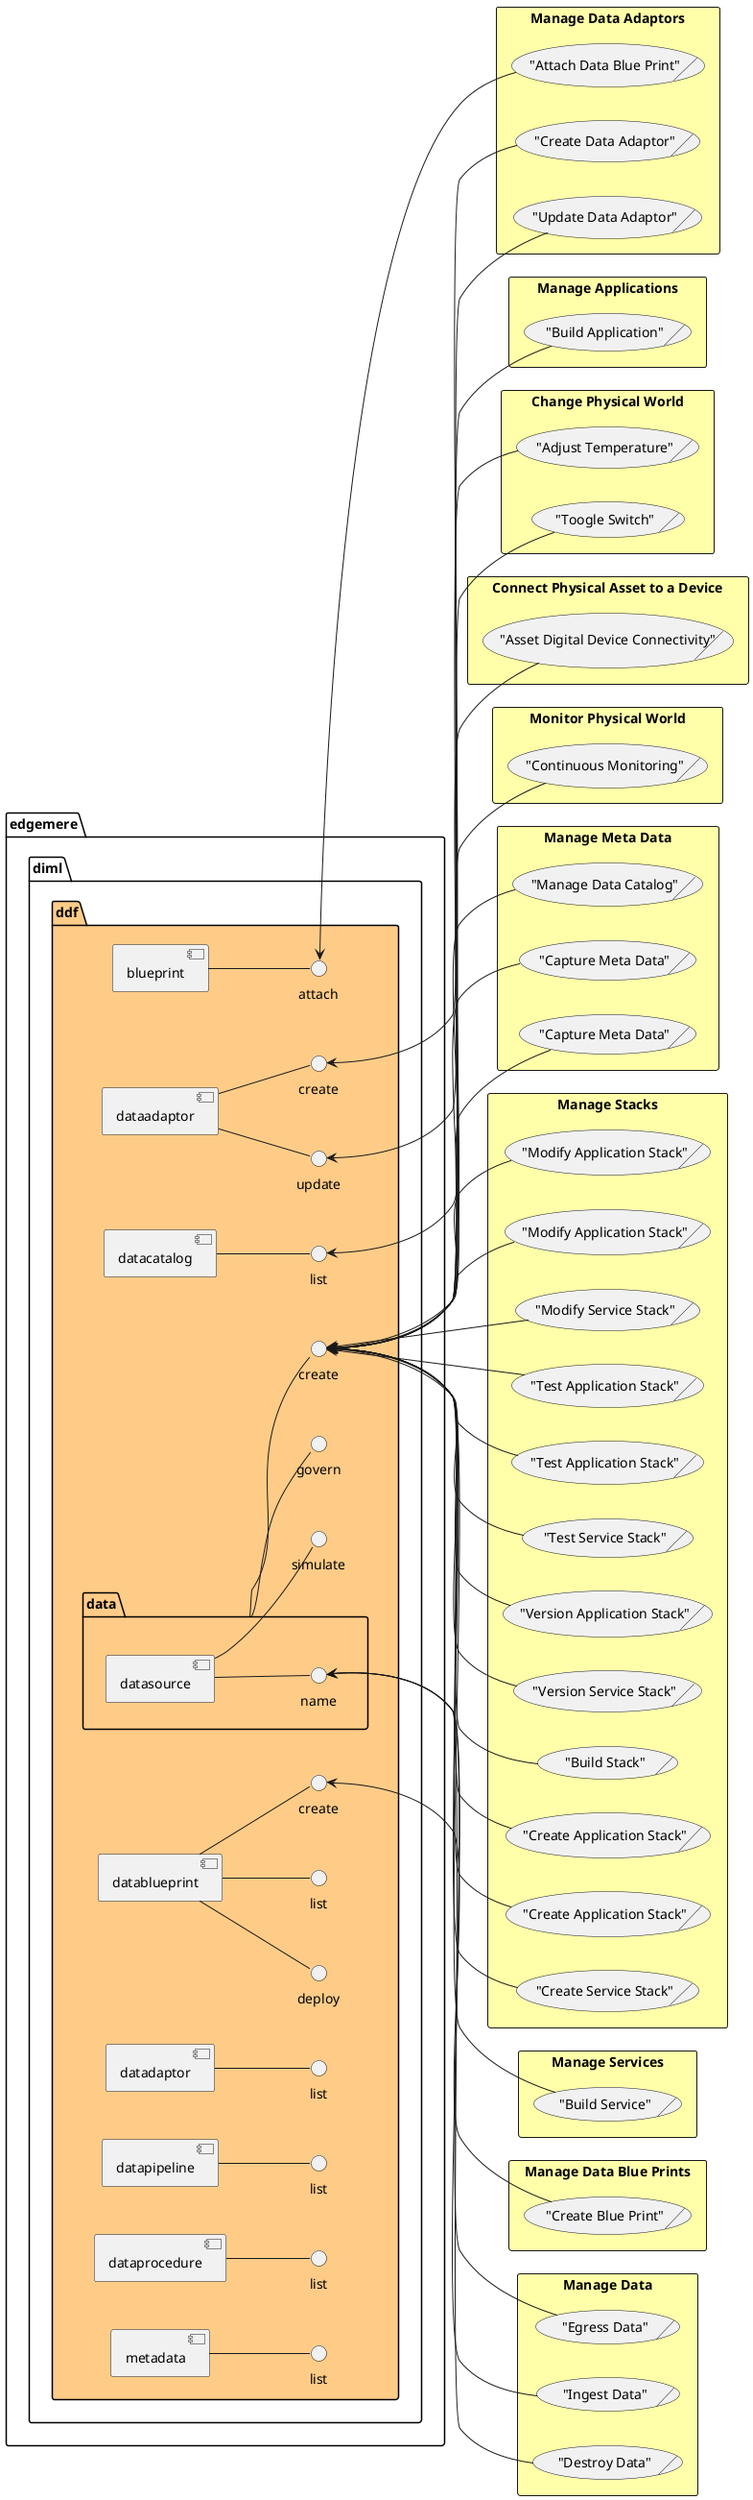 @startuml
left to right direction


    package "edgemere" as edgemere {
package "diml" as edgemerediml {
package "ddf" as edgemeredimlddf #ffcc88 {
 component "blueprint" as edgemeredimlddfblueprint
 interface "attach" as edgemeredimlddfblueprintattach
edgemeredimlddfblueprint -- edgemeredimlddfblueprintattach
}
}
}

    
    package "edgemere" as edgemere {
package "diml" as edgemerediml {
package "ddf" as edgemeredimlddf #ffcc88 {
 component "data" as edgemeredimlddfdata
 interface "create" as edgemeredimlddfdatacreate
edgemeredimlddfdata -- edgemeredimlddfdatacreate
}
}
}

    
    package "edgemere" as edgemere {
package "diml" as edgemerediml {
package "ddf" as edgemeredimlddf #ffcc88 {
 component "data" as edgemeredimlddfdata
 interface "govern" as edgemeredimlddfdatagovern
edgemeredimlddfdata -- edgemeredimlddfdatagovern
}
}
}

    
    package "edgemere" as edgemere {
package "diml" as edgemerediml {
package "ddf" as edgemeredimlddf #ffcc88 {
package "data" as edgemeredimlddfdata {
 component "source" as edgemeredimlddfdatasource
 interface "name" as edgemeredimlddfdatasourcename
edgemeredimlddfdatasource -- edgemeredimlddfdatasourcename
}
}
}
}

    
    package "edgemere" as edgemere {
package "diml" as edgemerediml {
package "ddf" as edgemeredimlddf #ffcc88 {
 component "dataadaptor" as edgemeredimlddfdataadaptor
 interface "create" as edgemeredimlddfdataadaptorcreate
edgemeredimlddfdataadaptor -- edgemeredimlddfdataadaptorcreate
}
}
}

    
    package "edgemere" as edgemere {
package "diml" as edgemerediml {
package "ddf" as edgemeredimlddf #ffcc88 {
 component "dataadaptor" as edgemeredimlddfdataadaptor
 interface "update" as edgemeredimlddfdataadaptorupdate
edgemeredimlddfdataadaptor -- edgemeredimlddfdataadaptorupdate
}
}
}

    
    package "edgemere" as edgemere {
package "diml" as edgemerediml {
package "ddf" as edgemeredimlddf #ffcc88 {
 component "datablueprint" as edgemeredimlddfdatablueprint
 interface "create" as edgemeredimlddfdatablueprintcreate
edgemeredimlddfdatablueprint -- edgemeredimlddfdatablueprintcreate
}
}
}

    
    package "edgemere" as edgemere {
package "diml" as edgemerediml {
package "ddf" as edgemeredimlddf #ffcc88 {
 component "datablueprint" as edgemeredimlddfdatablueprint
 interface "deploy" as edgemeredimlddfdatablueprintdeploy
edgemeredimlddfdatablueprint -- edgemeredimlddfdatablueprintdeploy
}
}
}

    
    package "edgemere" as edgemere {
package "diml" as edgemerediml {
package "ddf" as edgemeredimlddf #ffcc88 {
 component "datablueprint" as edgemeredimlddfdatablueprint
 interface "list" as edgemeredimlddfdatablueprintlist
edgemeredimlddfdatablueprint -- edgemeredimlddfdatablueprintlist
}
}
}

    
    package "edgemere" as edgemere {
package "diml" as edgemerediml {
package "ddf" as edgemeredimlddf #ffcc88 {
 component "datacatalog" as edgemeredimlddfdatacatalog
 interface "list" as edgemeredimlddfdatacataloglist
edgemeredimlddfdatacatalog -- edgemeredimlddfdatacataloglist
}
}
}

    
    package "edgemere" as edgemere {
package "diml" as edgemerediml {
package "ddf" as edgemeredimlddf #ffcc88 {
 component "datadaptor" as edgemeredimlddfdatadaptor
 interface "list" as edgemeredimlddfdatadaptorlist
edgemeredimlddfdatadaptor -- edgemeredimlddfdatadaptorlist
}
}
}

    
    package "edgemere" as edgemere {
package "diml" as edgemerediml {
package "ddf" as edgemeredimlddf #ffcc88 {
 component "datapipeline" as edgemeredimlddfdatapipeline
 interface "list" as edgemeredimlddfdatapipelinelist
edgemeredimlddfdatapipeline -- edgemeredimlddfdatapipelinelist
}
}
}

    
    package "edgemere" as edgemere {
package "diml" as edgemerediml {
package "ddf" as edgemeredimlddf #ffcc88 {
 component "dataprocedure" as edgemeredimlddfdataprocedure
 interface "list" as edgemeredimlddfdataprocedurelist
edgemeredimlddfdataprocedure -- edgemeredimlddfdataprocedurelist
}
}
}

    
    package "edgemere" as edgemere {
package "diml" as edgemerediml {
package "ddf" as edgemeredimlddf #ffcc88 {
 component "datasource" as edgemeredimlddfdatasource
 interface "simulate" as edgemeredimlddfdatasourcesimulate
edgemeredimlddfdatasource -- edgemeredimlddfdatasourcesimulate
}
}
}

    
    package "edgemere" as edgemere {
package "diml" as edgemerediml {
package "ddf" as edgemeredimlddf #ffcc88 {
 component "metadata" as edgemeredimlddfmetadata
 interface "list" as edgemeredimlddfmetadatalist
edgemeredimlddfmetadata -- edgemeredimlddfmetadatalist
}
}
}

    



        rectangle "Manage Applications" as ManageApplications #ffffaa {
            ("Build Application")/ as DevOpsEngineerManageApplicationsBuildApplication
        }
    
    edgemeredimlddfdatacreate <-- DevOpsEngineerManageApplicationsBuildApplication
    


        rectangle "Change Physical World" as ChangePhysicalWorld #ffffaa {
            ("Adjust Temperature")/ as ActorChangePhysicalWorldAdjustTemperature
        }
    
    edgemeredimlddfdatacreate <-- ActorChangePhysicalWorldAdjustTemperature
    
        rectangle "Change Physical World" as ChangePhysicalWorld #ffffaa {
            ("Toogle Switch")/ as ActorChangePhysicalWorldtoggleSwitch
        }
    
    edgemeredimlddfdatacreate <-- ActorChangePhysicalWorldtoggleSwitch
    


        rectangle "Connect Physical Asset to a Device" as ConnectPhysicalAssettoaDevice #ffffaa {
            ("Asset Digital Device Connectivity")/ as ActorConnectPhysicalAssettoaDeviceAssetDigitalDeviceConnectivity
        }
    
    edgemeredimlddfdatacreate <-- ActorConnectPhysicalAssettoaDeviceAssetDigitalDeviceConnectivity
    



        rectangle "Monitor Physical World" as MonitorPhysicalWorld #ffffaa {
            ("Continuous Monitoring")/ as ActorMonitorPhysicalWorldContinuousMonitoring
        }
    
    edgemeredimlddfdatacreate <-- ActorMonitorPhysicalWorldContinuousMonitoring
    






        rectangle "Manage Data" as ManageData #ffffaa {
            ("Destroy Data")/ as DataStewardManageDataDestroyData
        }
    
    edgemeredimlddfdatasourcename <-- DataStewardManageDataDestroyData
    
        rectangle "Manage Data" as ManageData #ffffaa {
            ("Egress Data")/ as DataStewardManageDataEgressData
        }
    
    edgemeredimlddfdatasourcename <-- DataStewardManageDataEgressData
    
        rectangle "Manage Data" as ManageData #ffffaa {
            ("Ingest Data")/ as DataStewardManageDataIngestData
        }
    
    edgemeredimlddfdatasourcename <-- DataStewardManageDataIngestData
    

        rectangle "Manage Data Adaptors" as ManageDataAdaptors #ffffaa {
            ("Attach Data Blue Print")/ as DataScientistManageDataAdaptorsAttachDataBluePrint
        }
    
    edgemeredimlddfblueprintattach <-- DataScientistManageDataAdaptorsAttachDataBluePrint
    
        rectangle "Manage Data Adaptors" as ManageDataAdaptors #ffffaa {
            ("Create Data Adaptor")/ as DataEngineerManageDataAdaptorsCreateDataAdaptor
        }
    
    edgemeredimlddfdataadaptorcreate <-- DataEngineerManageDataAdaptorsCreateDataAdaptor
    
        rectangle "Manage Data Adaptors" as ManageDataAdaptors #ffffaa {
            ("Update Data Adaptor")/ as DataEngineerManageDataAdaptorsUpdateDataAdaptor
        }
    
    edgemeredimlddfdataadaptorupdate <-- DataEngineerManageDataAdaptorsUpdateDataAdaptor
    

        rectangle "Manage Data Blue Prints" as ManageDataBluePrints #ffffaa {
            ("Create Blue Print")/ as DataScientistManageDataBluePrintsCreateBluePrint
        }
    
    edgemeredimlddfdatablueprintcreate <-- DataScientistManageDataBluePrintsCreateBluePrint
    



        rectangle "Manage Meta Data" as ManageMetaData #ffffaa {
            ("Capture Meta Data")/ as DataEngineerManageMetaDataCaptureMetaData
        }
    
    edgemeredimlddfdatacreate <-- DataEngineerManageMetaDataCaptureMetaData
    
        rectangle "Manage Meta Data" as ManageMetaData #ffffaa {
            ("Capture Meta Data")/ as DataStewardManageMetaDataCaptureMetaData
        }
    
    edgemeredimlddfdatacreate <-- DataStewardManageMetaDataCaptureMetaData
    
        rectangle "Manage Meta Data" as ManageMetaData #ffffaa {
            ("Manage Data Catalog")/ as DataScientistManageMetaDataManageDataCatalog
        }
    
    edgemeredimlddfdatacataloglist <-- DataScientistManageMetaDataManageDataCatalog
    














        rectangle "Manage Stacks" as ManageStacks #ffffaa {
            ("Build Stack")/ as DevOpsEngineerManageStacksBuildStack
        }
    
    edgemeredimlddfdatacreate <-- DevOpsEngineerManageStacksBuildStack
    
        rectangle "Manage Stacks" as ManageStacks #ffffaa {
            ("Create Application Stack")/ as ApplicationDeveloperManageStacksCreateApplicationStack
        }
    
    edgemeredimlddfdatacreate <-- ApplicationDeveloperManageStacksCreateApplicationStack
    
        rectangle "Manage Stacks" as ManageStacks #ffffaa {
            ("Create Application Stack")/ as StackDeveloperManageStacksCreateApplicationStack
        }
    
    edgemeredimlddfdatacreate <-- StackDeveloperManageStacksCreateApplicationStack
    
        rectangle "Manage Stacks" as ManageStacks #ffffaa {
            ("Create Service Stack")/ as StackDeveloperManageStacksCreateServiceStack
        }
    
    edgemeredimlddfdatacreate <-- StackDeveloperManageStacksCreateServiceStack
    
        rectangle "Manage Stacks" as ManageStacks #ffffaa {
            ("Modify Application Stack")/ as StackDeveloperManageStacksModifyApplicationStack
        }
    
    edgemeredimlddfdatacreate <-- StackDeveloperManageStacksModifyApplicationStack
    
        rectangle "Manage Stacks" as ManageStacks #ffffaa {
            ("Modify Application Stack")/ as ApplicationDeveloperManageStacksModifyApplicationStack
        }
    
    edgemeredimlddfdatacreate <-- ApplicationDeveloperManageStacksModifyApplicationStack
    
        rectangle "Manage Stacks" as ManageStacks #ffffaa {
            ("Modify Service Stack")/ as StackDeveloperManageStacksModifyServiceStack
        }
    
    edgemeredimlddfdatacreate <-- StackDeveloperManageStacksModifyServiceStack
    
        rectangle "Manage Stacks" as ManageStacks #ffffaa {
            ("Test Application Stack")/ as StackDeveloperManageStacksTestApplicationStack
        }
    
    edgemeredimlddfdatacreate <-- StackDeveloperManageStacksTestApplicationStack
    
        rectangle "Manage Stacks" as ManageStacks #ffffaa {
            ("Test Application Stack")/ as ApplicationDeveloperManageStacksTestApplicationStack
        }
    
    edgemeredimlddfdatacreate <-- ApplicationDeveloperManageStacksTestApplicationStack
    
        rectangle "Manage Stacks" as ManageStacks #ffffaa {
            ("Test Service Stack")/ as StackDeveloperManageStacksTestServiceStack
        }
    
    edgemeredimlddfdatacreate <-- StackDeveloperManageStacksTestServiceStack
    
        rectangle "Manage Stacks" as ManageStacks #ffffaa {
            ("Version Application Stack")/ as ApplicationDeveloperManageStacksVersionApplicationStack
        }
    
    edgemeredimlddfdatacreate <-- ApplicationDeveloperManageStacksVersionApplicationStack
    
        rectangle "Manage Stacks" as ManageStacks #ffffaa {
            ("Version Service Stack")/ as StackDeveloperManageStacksVersionServiceStack
        }
    
    edgemeredimlddfdatacreate <-- StackDeveloperManageStacksVersionServiceStack
    



        rectangle "Manage Services" as ManageServices #ffffaa {
            ("Build Service")/ as StackDeveloperManageServicesBuildService
        }
    
    edgemeredimlddfdatacreate <-- StackDeveloperManageServicesBuildService
    








@enduml
